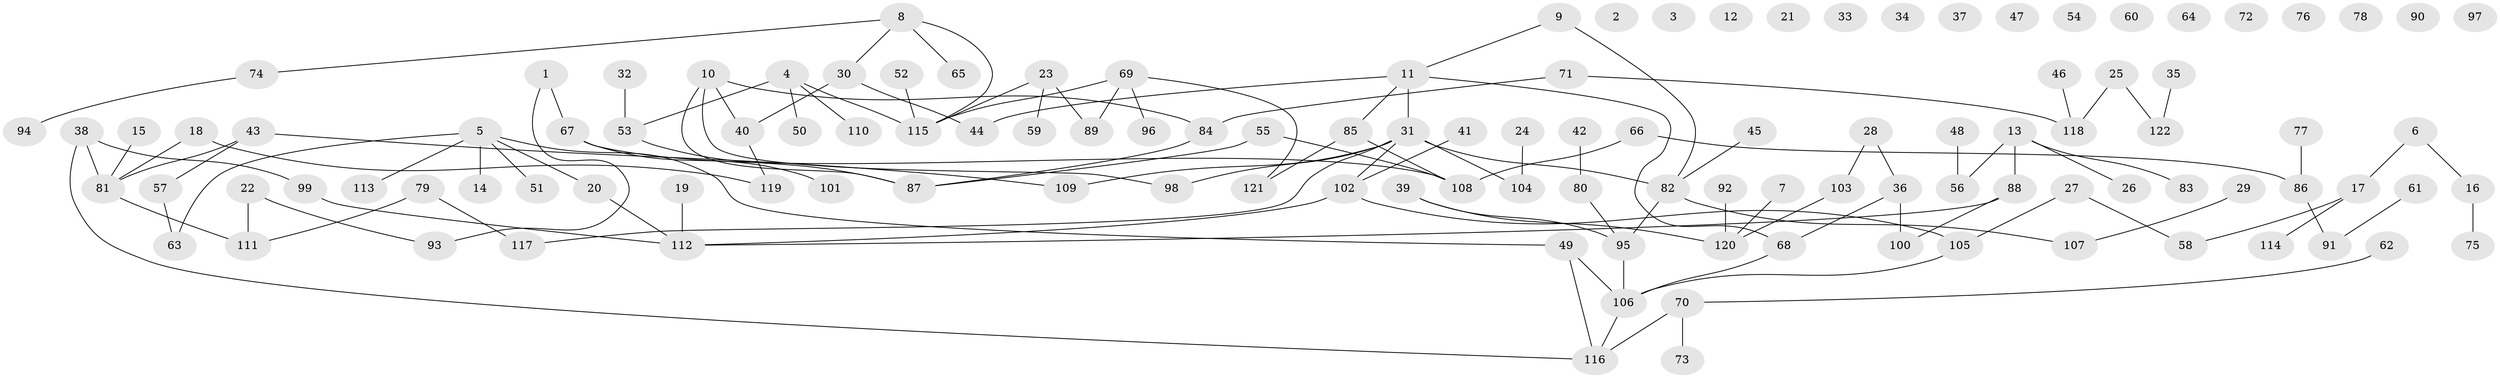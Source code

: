 // coarse degree distribution, {3: 0.18461538461538463, 0: 0.24615384615384617, 6: 0.046153846153846156, 4: 0.09230769230769231, 7: 0.015384615384615385, 2: 0.1076923076923077, 1: 0.27692307692307694, 8: 0.015384615384615385, 5: 0.015384615384615385}
// Generated by graph-tools (version 1.1) at 2025/16/03/04/25 18:16:26]
// undirected, 122 vertices, 124 edges
graph export_dot {
graph [start="1"]
  node [color=gray90,style=filled];
  1;
  2;
  3;
  4;
  5;
  6;
  7;
  8;
  9;
  10;
  11;
  12;
  13;
  14;
  15;
  16;
  17;
  18;
  19;
  20;
  21;
  22;
  23;
  24;
  25;
  26;
  27;
  28;
  29;
  30;
  31;
  32;
  33;
  34;
  35;
  36;
  37;
  38;
  39;
  40;
  41;
  42;
  43;
  44;
  45;
  46;
  47;
  48;
  49;
  50;
  51;
  52;
  53;
  54;
  55;
  56;
  57;
  58;
  59;
  60;
  61;
  62;
  63;
  64;
  65;
  66;
  67;
  68;
  69;
  70;
  71;
  72;
  73;
  74;
  75;
  76;
  77;
  78;
  79;
  80;
  81;
  82;
  83;
  84;
  85;
  86;
  87;
  88;
  89;
  90;
  91;
  92;
  93;
  94;
  95;
  96;
  97;
  98;
  99;
  100;
  101;
  102;
  103;
  104;
  105;
  106;
  107;
  108;
  109;
  110;
  111;
  112;
  113;
  114;
  115;
  116;
  117;
  118;
  119;
  120;
  121;
  122;
  1 -- 67;
  1 -- 93;
  4 -- 50;
  4 -- 53;
  4 -- 110;
  4 -- 115;
  5 -- 14;
  5 -- 20;
  5 -- 49;
  5 -- 51;
  5 -- 63;
  5 -- 113;
  6 -- 16;
  6 -- 17;
  7 -- 120;
  8 -- 30;
  8 -- 65;
  8 -- 74;
  8 -- 115;
  9 -- 11;
  9 -- 82;
  10 -- 40;
  10 -- 84;
  10 -- 87;
  10 -- 98;
  11 -- 31;
  11 -- 44;
  11 -- 68;
  11 -- 85;
  13 -- 26;
  13 -- 56;
  13 -- 83;
  13 -- 88;
  15 -- 81;
  16 -- 75;
  17 -- 58;
  17 -- 114;
  18 -- 81;
  18 -- 119;
  19 -- 112;
  20 -- 112;
  22 -- 93;
  22 -- 111;
  23 -- 59;
  23 -- 89;
  23 -- 115;
  24 -- 104;
  25 -- 118;
  25 -- 122;
  27 -- 58;
  27 -- 105;
  28 -- 36;
  28 -- 103;
  29 -- 107;
  30 -- 40;
  30 -- 44;
  31 -- 82;
  31 -- 98;
  31 -- 102;
  31 -- 104;
  31 -- 109;
  31 -- 117;
  32 -- 53;
  35 -- 122;
  36 -- 68;
  36 -- 100;
  38 -- 81;
  38 -- 99;
  38 -- 116;
  39 -- 95;
  39 -- 120;
  40 -- 119;
  41 -- 102;
  42 -- 80;
  43 -- 57;
  43 -- 81;
  43 -- 109;
  45 -- 82;
  46 -- 118;
  48 -- 56;
  49 -- 106;
  49 -- 116;
  52 -- 115;
  53 -- 87;
  55 -- 87;
  55 -- 108;
  57 -- 63;
  61 -- 91;
  62 -- 70;
  66 -- 86;
  66 -- 108;
  67 -- 101;
  67 -- 108;
  68 -- 106;
  69 -- 89;
  69 -- 96;
  69 -- 115;
  69 -- 121;
  70 -- 73;
  70 -- 116;
  71 -- 84;
  71 -- 118;
  74 -- 94;
  77 -- 86;
  79 -- 111;
  79 -- 117;
  80 -- 95;
  81 -- 111;
  82 -- 95;
  82 -- 107;
  84 -- 87;
  85 -- 108;
  85 -- 121;
  86 -- 91;
  88 -- 100;
  88 -- 112;
  92 -- 120;
  95 -- 106;
  99 -- 112;
  102 -- 105;
  102 -- 112;
  103 -- 120;
  105 -- 106;
  106 -- 116;
}
